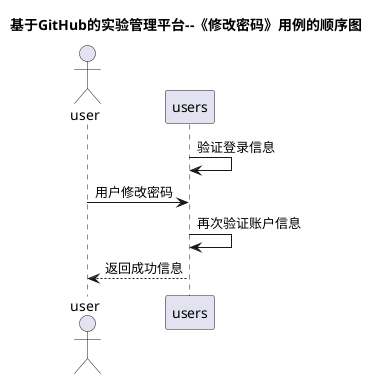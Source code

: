 @startuml
title 基于GitHub的实验管理平台--《修改密码》用例的顺序图
actor user
users -> users: 验证登录信息
user ->users:用户修改密码
users -> users: 再次验证账户信息
users --> user:返回成功信息
@enduml